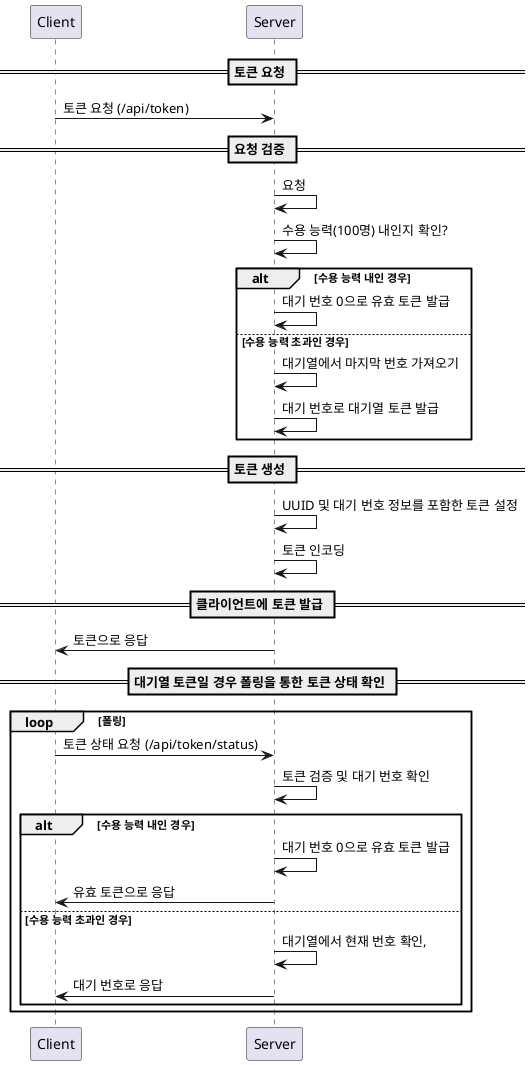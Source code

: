 @startuml
participant "Client" as Client
participant "Server" as Server

== 토큰 요청 ==
Client -> Server: 토큰 요청 (/api/token)

== 요청 검증 ==
Server -> Server: 요청
Server -> Server: 수용 능력(100명) 내인지 확인?

alt 수용 능력 내인 경우
    Server -> Server: 대기 번호 0으로 유효 토큰 발급
else 수용 능력 초과인 경우
    Server -> Server: 대기열에서 마지막 번호 가져오기
    Server -> Server: 대기 번호로 대기열 토큰 발급
end

== 토큰 생성 ==
Server -> Server: UUID 및 대기 번호 정보를 포함한 토큰 설정
Server -> Server: 토큰 인코딩

== 클라이언트에 토큰 발급 ==
Server -> Client: 토큰으로 응답

== 대기열 토큰일 경우 폴링을 통한 토큰 상태 확인 ==
loop 폴링
    Client -> Server: 토큰 상태 요청 (/api/token/status)
    Server -> Server: 토큰 검증 및 대기 번호 확인
    alt 수용 능력 내인 경우
        Server -> Server: 대기 번호 0으로 유효 토큰 발급
        Server -> Client: 유효 토큰으로 응답
    else 수용 능력 초과인 경우
        Server -> Server: 대기열에서 현재 번호 확인, 
        Server -> Client: 대기 번호로 응답
    end
end

@enduml
